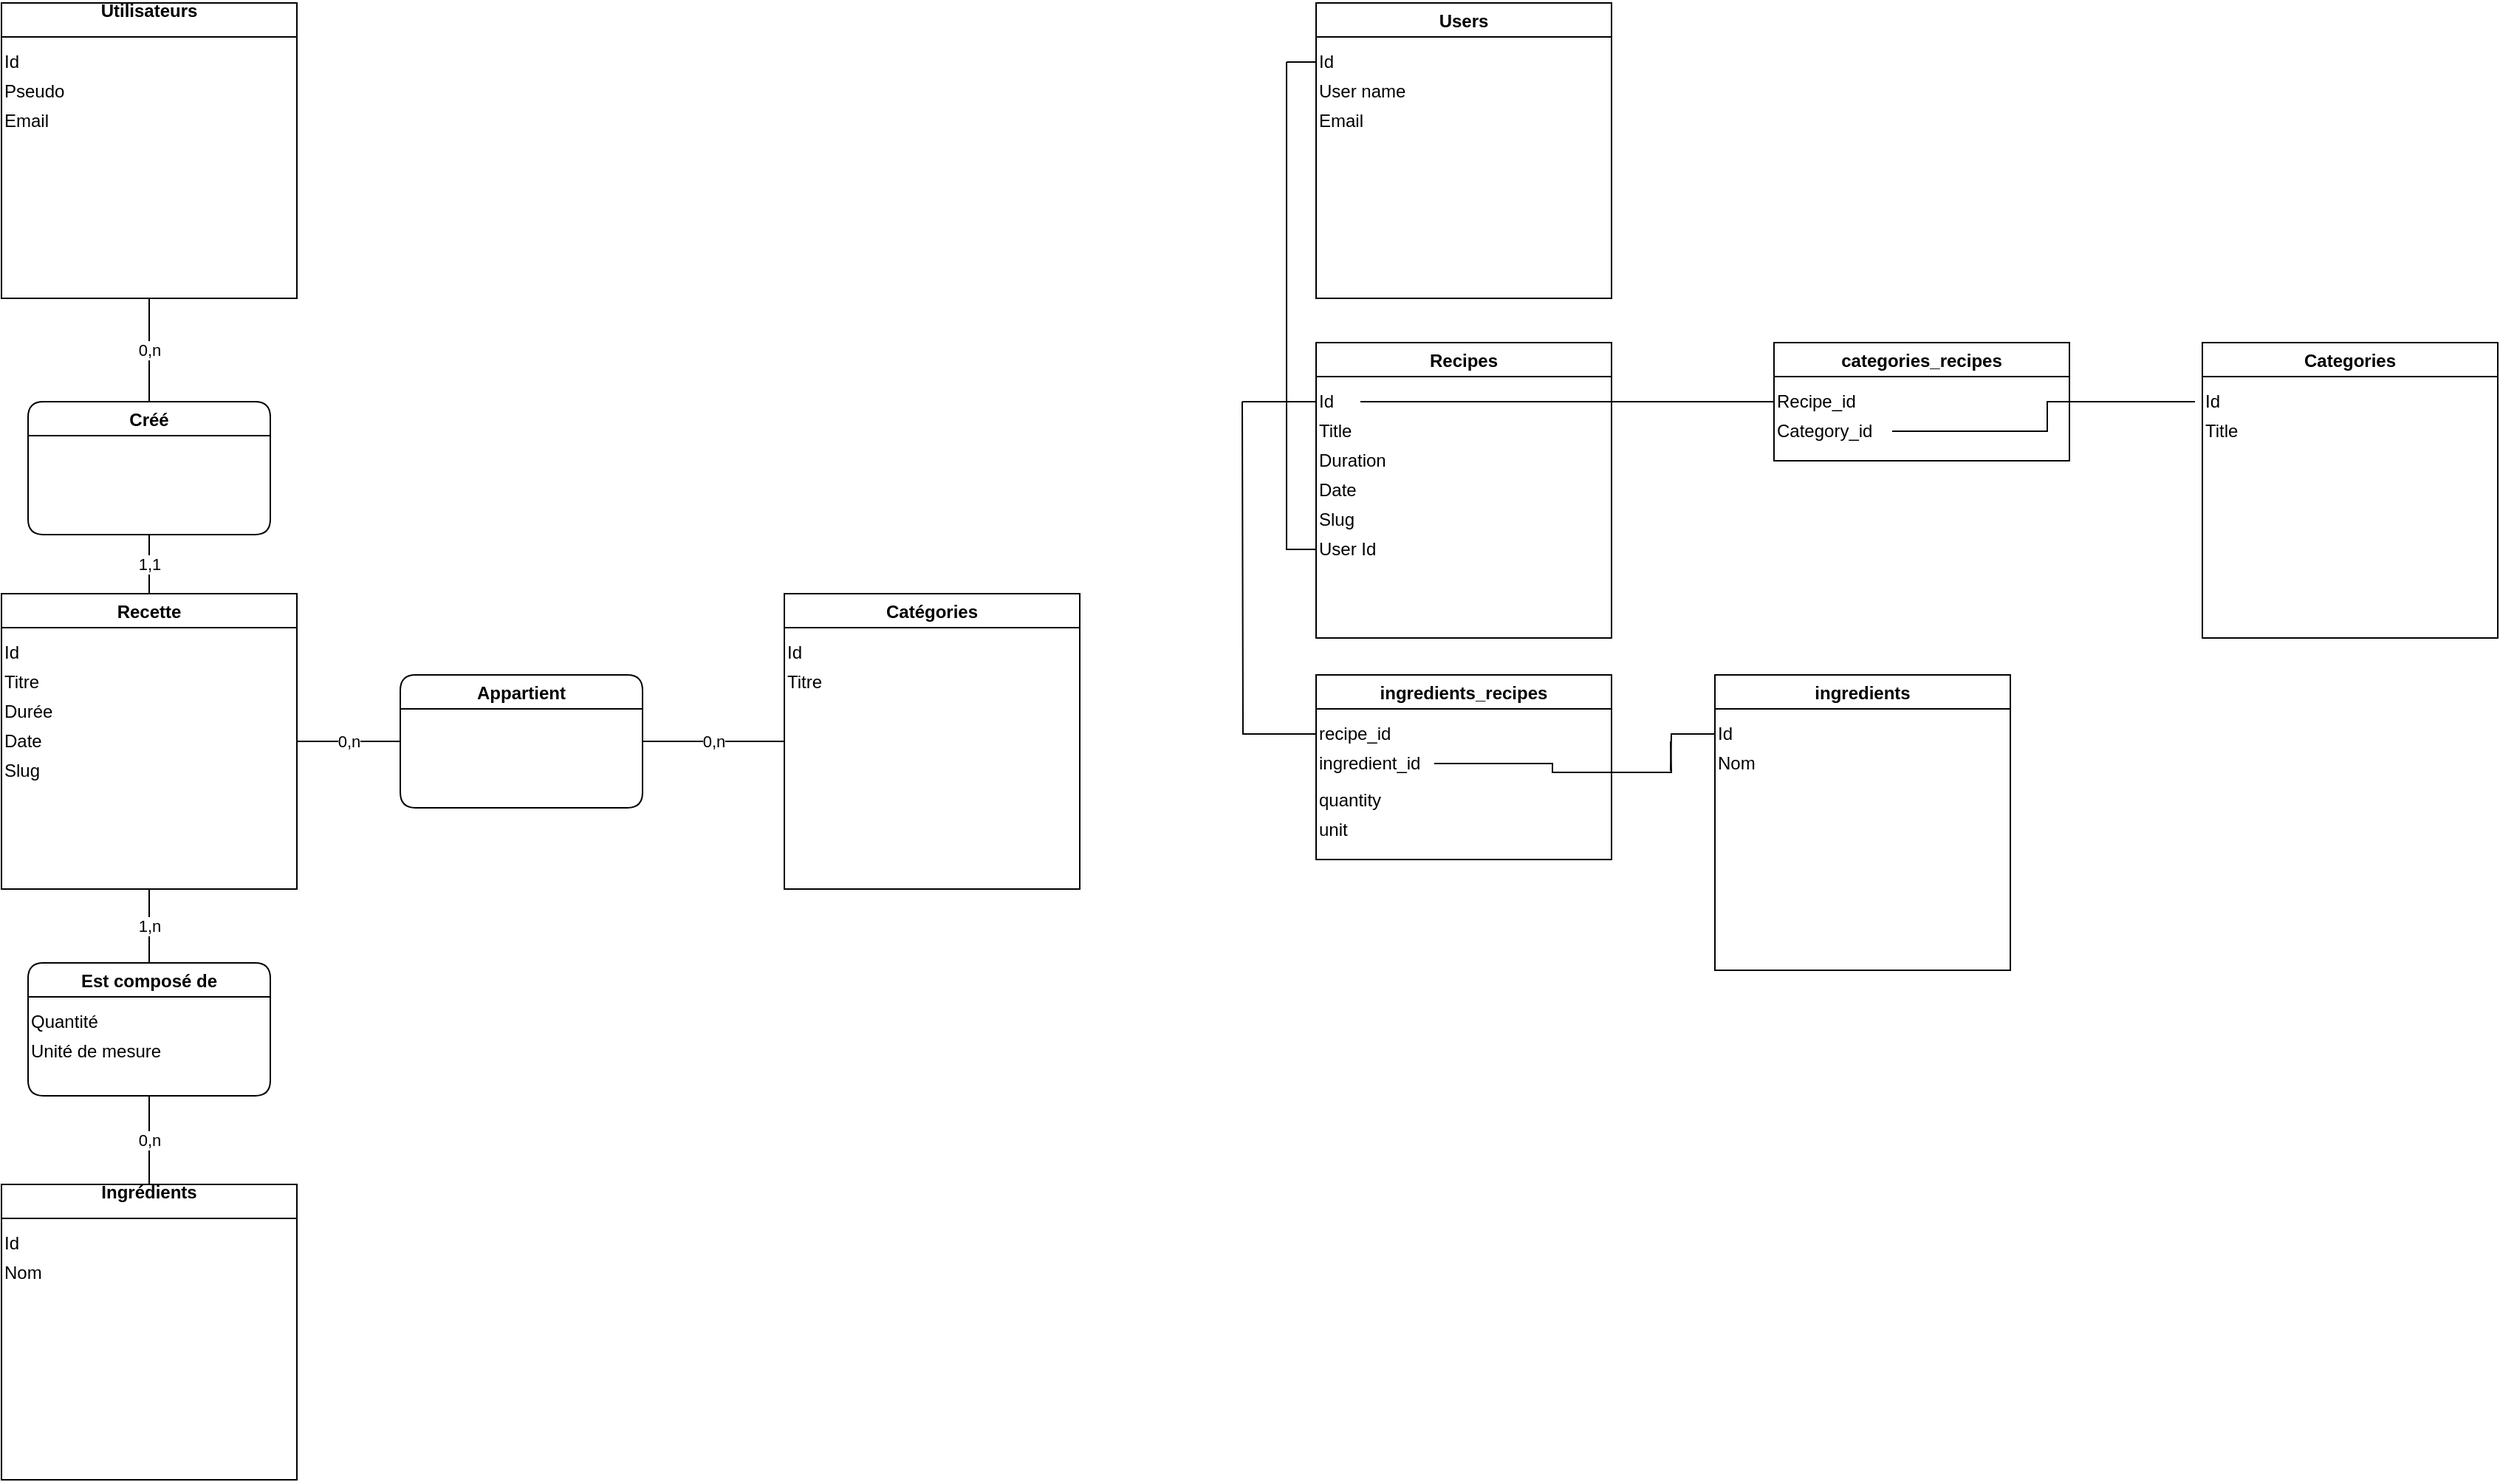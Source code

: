 <mxfile version="18.0.8" type="github">
  <diagram id="O6Nv9wqubsgpgyy-39nd" name="Page-1">
    <mxGraphModel dx="1350" dy="764" grid="1" gridSize="10" guides="1" tooltips="1" connect="1" arrows="1" fold="1" page="1" pageScale="1" pageWidth="1200" pageHeight="1600" math="0" shadow="0">
      <root>
        <mxCell id="0" />
        <mxCell id="1" parent="0" />
        <mxCell id="Jaxg7yXkG5QhrBYs5ORk-9" value="0,n" style="edgeStyle=orthogonalEdgeStyle;rounded=0;orthogonalLoop=1;jettySize=auto;html=1;entryX=0;entryY=0.5;entryDx=0;entryDy=0;startArrow=none;startFill=0;endArrow=none;endFill=0;" edge="1" parent="1" source="Jaxg7yXkG5QhrBYs5ORk-1" target="Jaxg7yXkG5QhrBYs5ORk-5">
          <mxGeometry relative="1" as="geometry" />
        </mxCell>
        <mxCell id="Jaxg7yXkG5QhrBYs5ORk-1" value="Recette" style="swimlane;" vertex="1" parent="1">
          <mxGeometry x="60" y="410" width="200" height="200" as="geometry" />
        </mxCell>
        <mxCell id="Jaxg7yXkG5QhrBYs5ORk-21" value="&lt;div align=&quot;left&quot;&gt;Titre&lt;/div&gt;" style="text;html=1;align=left;verticalAlign=middle;resizable=0;points=[];autosize=1;strokeColor=none;fillColor=none;" vertex="1" parent="Jaxg7yXkG5QhrBYs5ORk-1">
          <mxGeometry y="50" width="40" height="20" as="geometry" />
        </mxCell>
        <mxCell id="Jaxg7yXkG5QhrBYs5ORk-22" value="&lt;div align=&quot;left&quot;&gt;Durée&lt;/div&gt;" style="text;html=1;align=left;verticalAlign=middle;resizable=0;points=[];autosize=1;strokeColor=none;fillColor=none;" vertex="1" parent="Jaxg7yXkG5QhrBYs5ORk-1">
          <mxGeometry y="70" width="50" height="20" as="geometry" />
        </mxCell>
        <mxCell id="Jaxg7yXkG5QhrBYs5ORk-23" value="&lt;div align=&quot;left&quot;&gt;Date&lt;/div&gt;" style="text;html=1;align=left;verticalAlign=middle;resizable=0;points=[];autosize=1;strokeColor=none;fillColor=none;" vertex="1" parent="Jaxg7yXkG5QhrBYs5ORk-1">
          <mxGeometry y="90" width="40" height="20" as="geometry" />
        </mxCell>
        <mxCell id="Jaxg7yXkG5QhrBYs5ORk-24" value="&lt;div align=&quot;left&quot;&gt;Slug&lt;/div&gt;" style="text;html=1;align=left;verticalAlign=middle;resizable=0;points=[];autosize=1;strokeColor=none;fillColor=none;" vertex="1" parent="Jaxg7yXkG5QhrBYs5ORk-1">
          <mxGeometry y="110" width="40" height="20" as="geometry" />
        </mxCell>
        <mxCell id="Jaxg7yXkG5QhrBYs5ORk-30" value="&lt;div align=&quot;left&quot;&gt;Id&lt;/div&gt;" style="text;html=1;align=left;verticalAlign=middle;resizable=0;points=[];autosize=1;strokeColor=none;fillColor=none;" vertex="1" parent="Jaxg7yXkG5QhrBYs5ORk-1">
          <mxGeometry y="30" width="30" height="20" as="geometry" />
        </mxCell>
        <mxCell id="Jaxg7yXkG5QhrBYs5ORk-2" value="Catégories" style="swimlane;" vertex="1" parent="1">
          <mxGeometry x="590" y="410" width="200" height="200" as="geometry" />
        </mxCell>
        <mxCell id="Jaxg7yXkG5QhrBYs5ORk-28" value="&lt;div align=&quot;left&quot;&gt;Titre&lt;/div&gt;" style="text;html=1;align=left;verticalAlign=middle;resizable=0;points=[];autosize=1;strokeColor=none;fillColor=none;" vertex="1" parent="Jaxg7yXkG5QhrBYs5ORk-2">
          <mxGeometry y="50" width="40" height="20" as="geometry" />
        </mxCell>
        <mxCell id="Jaxg7yXkG5QhrBYs5ORk-31" value="&lt;div align=&quot;left&quot;&gt;Id&lt;/div&gt;" style="text;html=1;align=left;verticalAlign=middle;resizable=0;points=[];autosize=1;strokeColor=none;fillColor=none;" vertex="1" parent="Jaxg7yXkG5QhrBYs5ORk-2">
          <mxGeometry y="30" width="30" height="20" as="geometry" />
        </mxCell>
        <mxCell id="Jaxg7yXkG5QhrBYs5ORk-7" value="0,n" style="edgeStyle=orthogonalEdgeStyle;rounded=0;orthogonalLoop=1;jettySize=auto;html=1;exitX=1;exitY=0.5;exitDx=0;exitDy=0;entryX=0;entryY=0.5;entryDx=0;entryDy=0;startArrow=none;startFill=0;endArrow=none;endFill=0;" edge="1" parent="1" source="Jaxg7yXkG5QhrBYs5ORk-5" target="Jaxg7yXkG5QhrBYs5ORk-2">
          <mxGeometry relative="1" as="geometry">
            <mxPoint x="590" y="165" as="targetPoint" />
          </mxGeometry>
        </mxCell>
        <mxCell id="Jaxg7yXkG5QhrBYs5ORk-5" value="Appartient" style="swimlane;rounded=1;" vertex="1" parent="1">
          <mxGeometry x="330" y="465" width="164" height="90" as="geometry" />
        </mxCell>
        <mxCell id="Jaxg7yXkG5QhrBYs5ORk-10" value="Ingrédients&#xa;" style="swimlane;" vertex="1" parent="1">
          <mxGeometry x="60" y="810" width="200" height="200" as="geometry" />
        </mxCell>
        <mxCell id="Jaxg7yXkG5QhrBYs5ORk-25" value="&lt;div align=&quot;left&quot;&gt;Nom&lt;/div&gt;" style="text;html=1;align=left;verticalAlign=middle;resizable=0;points=[];autosize=1;strokeColor=none;fillColor=none;" vertex="1" parent="Jaxg7yXkG5QhrBYs5ORk-10">
          <mxGeometry y="50" width="40" height="20" as="geometry" />
        </mxCell>
        <mxCell id="Jaxg7yXkG5QhrBYs5ORk-32" value="&lt;div align=&quot;left&quot;&gt;Id&lt;/div&gt;" style="text;html=1;align=left;verticalAlign=middle;resizable=0;points=[];autosize=1;strokeColor=none;fillColor=none;" vertex="1" parent="Jaxg7yXkG5QhrBYs5ORk-10">
          <mxGeometry y="30" width="30" height="20" as="geometry" />
        </mxCell>
        <mxCell id="Jaxg7yXkG5QhrBYs5ORk-12" value="1,n" style="edgeStyle=orthogonalEdgeStyle;rounded=0;orthogonalLoop=1;jettySize=auto;html=1;exitX=0.5;exitY=0;exitDx=0;exitDy=0;entryX=0.5;entryY=1;entryDx=0;entryDy=0;startArrow=none;startFill=0;endArrow=none;endFill=0;" edge="1" parent="1" source="Jaxg7yXkG5QhrBYs5ORk-11" target="Jaxg7yXkG5QhrBYs5ORk-1">
          <mxGeometry relative="1" as="geometry" />
        </mxCell>
        <mxCell id="Jaxg7yXkG5QhrBYs5ORk-17" value="0,n" style="edgeStyle=orthogonalEdgeStyle;rounded=0;orthogonalLoop=1;jettySize=auto;html=1;startArrow=none;startFill=0;endArrow=none;endFill=0;" edge="1" parent="1" source="Jaxg7yXkG5QhrBYs5ORk-14" target="Jaxg7yXkG5QhrBYs5ORk-16">
          <mxGeometry relative="1" as="geometry" />
        </mxCell>
        <mxCell id="Jaxg7yXkG5QhrBYs5ORk-14" value="Utilisateurs&#xa;" style="swimlane;" vertex="1" parent="1">
          <mxGeometry x="60" y="10" width="200" height="200" as="geometry" />
        </mxCell>
        <mxCell id="Jaxg7yXkG5QhrBYs5ORk-19" value="&lt;div align=&quot;left&quot;&gt;Pseudo&lt;/div&gt;" style="text;html=1;align=left;verticalAlign=middle;resizable=0;points=[];autosize=1;strokeColor=none;fillColor=none;" vertex="1" parent="Jaxg7yXkG5QhrBYs5ORk-14">
          <mxGeometry y="50" width="60" height="20" as="geometry" />
        </mxCell>
        <mxCell id="Jaxg7yXkG5QhrBYs5ORk-20" value="&lt;div align=&quot;left&quot;&gt;Email&lt;/div&gt;" style="text;html=1;align=left;verticalAlign=middle;resizable=0;points=[];autosize=1;strokeColor=none;fillColor=none;" vertex="1" parent="Jaxg7yXkG5QhrBYs5ORk-14">
          <mxGeometry y="70" width="50" height="20" as="geometry" />
        </mxCell>
        <mxCell id="Jaxg7yXkG5QhrBYs5ORk-29" value="&lt;div align=&quot;left&quot;&gt;Id&lt;/div&gt;" style="text;html=1;align=left;verticalAlign=middle;resizable=0;points=[];autosize=1;strokeColor=none;fillColor=none;" vertex="1" parent="Jaxg7yXkG5QhrBYs5ORk-14">
          <mxGeometry y="30" width="30" height="20" as="geometry" />
        </mxCell>
        <mxCell id="Jaxg7yXkG5QhrBYs5ORk-11" value="Est composé de" style="swimlane;rounded=1;startSize=23;" vertex="1" parent="1">
          <mxGeometry x="78" y="660" width="164" height="90" as="geometry" />
        </mxCell>
        <mxCell id="Jaxg7yXkG5QhrBYs5ORk-26" value="&lt;div align=&quot;left&quot;&gt;Quantité&lt;/div&gt;" style="text;html=1;align=left;verticalAlign=middle;resizable=0;points=[];autosize=1;strokeColor=none;fillColor=none;" vertex="1" parent="Jaxg7yXkG5QhrBYs5ORk-11">
          <mxGeometry y="30" width="60" height="20" as="geometry" />
        </mxCell>
        <mxCell id="Jaxg7yXkG5QhrBYs5ORk-27" value="&lt;div align=&quot;left&quot;&gt;Unité de mesure&lt;br&gt;&lt;/div&gt;" style="text;html=1;align=left;verticalAlign=middle;resizable=0;points=[];autosize=1;strokeColor=none;fillColor=none;" vertex="1" parent="Jaxg7yXkG5QhrBYs5ORk-11">
          <mxGeometry y="50" width="100" height="20" as="geometry" />
        </mxCell>
        <mxCell id="Jaxg7yXkG5QhrBYs5ORk-15" value="0,n" style="edgeStyle=orthogonalEdgeStyle;rounded=0;orthogonalLoop=1;jettySize=auto;html=1;exitX=0.5;exitY=0;exitDx=0;exitDy=0;startArrow=none;startFill=0;endArrow=none;endFill=0;" edge="1" parent="1" source="Jaxg7yXkG5QhrBYs5ORk-10" target="Jaxg7yXkG5QhrBYs5ORk-11">
          <mxGeometry relative="1" as="geometry">
            <mxPoint x="160" y="370" as="targetPoint" />
            <mxPoint x="160" y="730" as="sourcePoint" />
          </mxGeometry>
        </mxCell>
        <mxCell id="Jaxg7yXkG5QhrBYs5ORk-18" value="1,1" style="edgeStyle=orthogonalEdgeStyle;rounded=0;orthogonalLoop=1;jettySize=auto;html=1;entryX=0.5;entryY=0;entryDx=0;entryDy=0;startArrow=none;startFill=0;endArrow=none;endFill=0;" edge="1" parent="1" source="Jaxg7yXkG5QhrBYs5ORk-16" target="Jaxg7yXkG5QhrBYs5ORk-1">
          <mxGeometry relative="1" as="geometry" />
        </mxCell>
        <mxCell id="Jaxg7yXkG5QhrBYs5ORk-16" value="Créé" style="swimlane;rounded=1;" vertex="1" parent="1">
          <mxGeometry x="78" y="280" width="164" height="90" as="geometry" />
        </mxCell>
        <mxCell id="Jaxg7yXkG5QhrBYs5ORk-33" value="Users" style="swimlane;" vertex="1" parent="1">
          <mxGeometry x="950" y="10" width="200" height="200" as="geometry" />
        </mxCell>
        <mxCell id="Jaxg7yXkG5QhrBYs5ORk-34" value="User name" style="text;html=1;align=left;verticalAlign=middle;resizable=0;points=[];autosize=1;strokeColor=none;fillColor=none;" vertex="1" parent="Jaxg7yXkG5QhrBYs5ORk-33">
          <mxGeometry y="50" width="70" height="20" as="geometry" />
        </mxCell>
        <mxCell id="Jaxg7yXkG5QhrBYs5ORk-35" value="&lt;div align=&quot;left&quot;&gt;Email&lt;/div&gt;" style="text;html=1;align=left;verticalAlign=middle;resizable=0;points=[];autosize=1;strokeColor=none;fillColor=none;" vertex="1" parent="Jaxg7yXkG5QhrBYs5ORk-33">
          <mxGeometry y="70" width="50" height="20" as="geometry" />
        </mxCell>
        <mxCell id="Jaxg7yXkG5QhrBYs5ORk-36" value="&lt;div align=&quot;left&quot;&gt;Id&lt;/div&gt;" style="text;html=1;align=left;verticalAlign=middle;resizable=0;points=[];autosize=1;strokeColor=none;fillColor=none;" vertex="1" parent="Jaxg7yXkG5QhrBYs5ORk-33">
          <mxGeometry y="30" width="30" height="20" as="geometry" />
        </mxCell>
        <mxCell id="Jaxg7yXkG5QhrBYs5ORk-37" value="Recipes" style="swimlane;" vertex="1" parent="1">
          <mxGeometry x="950" y="240" width="200" height="200" as="geometry" />
        </mxCell>
        <mxCell id="Jaxg7yXkG5QhrBYs5ORk-38" value="Title" style="text;html=1;align=left;verticalAlign=middle;resizable=0;points=[];autosize=1;strokeColor=none;fillColor=none;" vertex="1" parent="Jaxg7yXkG5QhrBYs5ORk-37">
          <mxGeometry y="50" width="40" height="20" as="geometry" />
        </mxCell>
        <mxCell id="Jaxg7yXkG5QhrBYs5ORk-39" value="Duration" style="text;html=1;align=left;verticalAlign=middle;resizable=0;points=[];autosize=1;strokeColor=none;fillColor=none;" vertex="1" parent="Jaxg7yXkG5QhrBYs5ORk-37">
          <mxGeometry y="70" width="60" height="20" as="geometry" />
        </mxCell>
        <mxCell id="Jaxg7yXkG5QhrBYs5ORk-40" value="&lt;div align=&quot;left&quot;&gt;Date&lt;/div&gt;" style="text;html=1;align=left;verticalAlign=middle;resizable=0;points=[];autosize=1;strokeColor=none;fillColor=none;" vertex="1" parent="Jaxg7yXkG5QhrBYs5ORk-37">
          <mxGeometry y="90" width="40" height="20" as="geometry" />
        </mxCell>
        <mxCell id="Jaxg7yXkG5QhrBYs5ORk-41" value="&lt;div align=&quot;left&quot;&gt;Slug&lt;/div&gt;" style="text;html=1;align=left;verticalAlign=middle;resizable=0;points=[];autosize=1;strokeColor=none;fillColor=none;" vertex="1" parent="Jaxg7yXkG5QhrBYs5ORk-37">
          <mxGeometry y="110" width="40" height="20" as="geometry" />
        </mxCell>
        <mxCell id="Jaxg7yXkG5QhrBYs5ORk-42" value="&lt;div align=&quot;left&quot;&gt;Id&lt;/div&gt;" style="text;html=1;align=left;verticalAlign=middle;resizable=0;points=[];autosize=1;strokeColor=none;fillColor=none;" vertex="1" parent="Jaxg7yXkG5QhrBYs5ORk-37">
          <mxGeometry y="30" width="30" height="20" as="geometry" />
        </mxCell>
        <mxCell id="Jaxg7yXkG5QhrBYs5ORk-49" value="&lt;div&gt;User Id&lt;/div&gt;" style="text;html=1;align=left;verticalAlign=middle;resizable=0;points=[];autosize=1;strokeColor=none;fillColor=none;" vertex="1" parent="Jaxg7yXkG5QhrBYs5ORk-37">
          <mxGeometry y="130" width="50" height="20" as="geometry" />
        </mxCell>
        <mxCell id="Jaxg7yXkG5QhrBYs5ORk-43" value="ingredients_recipes" style="swimlane;" vertex="1" parent="1">
          <mxGeometry x="950" y="465" width="200" height="125" as="geometry" />
        </mxCell>
        <mxCell id="Jaxg7yXkG5QhrBYs5ORk-44" value="ingredient_id" style="text;html=1;align=left;verticalAlign=middle;resizable=0;points=[];autosize=1;strokeColor=none;fillColor=none;" vertex="1" parent="Jaxg7yXkG5QhrBYs5ORk-43">
          <mxGeometry y="50" width="80" height="20" as="geometry" />
        </mxCell>
        <mxCell id="Jaxg7yXkG5QhrBYs5ORk-45" value="recipe_id" style="text;html=1;align=left;verticalAlign=middle;resizable=0;points=[];autosize=1;strokeColor=none;fillColor=none;" vertex="1" parent="Jaxg7yXkG5QhrBYs5ORk-43">
          <mxGeometry y="30" width="60" height="20" as="geometry" />
        </mxCell>
        <mxCell id="Jaxg7yXkG5QhrBYs5ORk-65" value="&lt;div align=&quot;left&quot;&gt;quantity&lt;/div&gt;" style="text;html=1;align=left;verticalAlign=middle;resizable=0;points=[];autosize=1;strokeColor=none;fillColor=none;" vertex="1" parent="Jaxg7yXkG5QhrBYs5ORk-43">
          <mxGeometry y="75" width="60" height="20" as="geometry" />
        </mxCell>
        <mxCell id="Jaxg7yXkG5QhrBYs5ORk-66" value="&lt;div align=&quot;left&quot;&gt;unit&lt;/div&gt;" style="text;html=1;align=left;verticalAlign=middle;resizable=0;points=[];autosize=1;strokeColor=none;fillColor=none;" vertex="1" parent="Jaxg7yXkG5QhrBYs5ORk-43">
          <mxGeometry y="95" width="30" height="20" as="geometry" />
        </mxCell>
        <mxCell id="Jaxg7yXkG5QhrBYs5ORk-46" value="Categories" style="swimlane;" vertex="1" parent="1">
          <mxGeometry x="1550" y="240" width="200" height="200" as="geometry" />
        </mxCell>
        <mxCell id="Jaxg7yXkG5QhrBYs5ORk-47" value="Title" style="text;html=1;align=left;verticalAlign=middle;resizable=0;points=[];autosize=1;strokeColor=none;fillColor=none;" vertex="1" parent="Jaxg7yXkG5QhrBYs5ORk-46">
          <mxGeometry y="50" width="40" height="20" as="geometry" />
        </mxCell>
        <mxCell id="Jaxg7yXkG5QhrBYs5ORk-48" value="&lt;div align=&quot;left&quot;&gt;Id&lt;/div&gt;" style="text;html=1;align=left;verticalAlign=middle;resizable=0;points=[];autosize=1;strokeColor=none;fillColor=none;" vertex="1" parent="Jaxg7yXkG5QhrBYs5ORk-46">
          <mxGeometry y="30" width="30" height="20" as="geometry" />
        </mxCell>
        <mxCell id="Jaxg7yXkG5QhrBYs5ORk-52" value="categories_recipes" style="swimlane;" vertex="1" parent="1">
          <mxGeometry x="1260" y="240" width="200" height="80" as="geometry" />
        </mxCell>
        <mxCell id="Jaxg7yXkG5QhrBYs5ORk-53" value="Category_id" style="text;html=1;align=left;verticalAlign=middle;resizable=0;points=[];autosize=1;strokeColor=none;fillColor=none;" vertex="1" parent="Jaxg7yXkG5QhrBYs5ORk-52">
          <mxGeometry y="50" width="80" height="20" as="geometry" />
        </mxCell>
        <mxCell id="Jaxg7yXkG5QhrBYs5ORk-57" value="Recipe_id" style="text;html=1;align=left;verticalAlign=middle;resizable=0;points=[];autosize=1;strokeColor=none;fillColor=none;" vertex="1" parent="Jaxg7yXkG5QhrBYs5ORk-52">
          <mxGeometry y="30" width="70" height="20" as="geometry" />
        </mxCell>
        <mxCell id="Jaxg7yXkG5QhrBYs5ORk-59" style="edgeStyle=orthogonalEdgeStyle;rounded=0;orthogonalLoop=1;jettySize=auto;html=1;startArrow=none;startFill=0;endArrow=none;endFill=0;" edge="1" parent="1" source="Jaxg7yXkG5QhrBYs5ORk-57" target="Jaxg7yXkG5QhrBYs5ORk-42">
          <mxGeometry relative="1" as="geometry" />
        </mxCell>
        <mxCell id="Jaxg7yXkG5QhrBYs5ORk-60" style="edgeStyle=orthogonalEdgeStyle;rounded=0;orthogonalLoop=1;jettySize=auto;html=1;entryX=-0.167;entryY=0.5;entryDx=0;entryDy=0;entryPerimeter=0;startArrow=none;startFill=0;endArrow=none;endFill=0;" edge="1" parent="1" source="Jaxg7yXkG5QhrBYs5ORk-53" target="Jaxg7yXkG5QhrBYs5ORk-48">
          <mxGeometry relative="1" as="geometry" />
        </mxCell>
        <mxCell id="Jaxg7yXkG5QhrBYs5ORk-62" value="ingredients" style="swimlane;" vertex="1" parent="1">
          <mxGeometry x="1220" y="465" width="200" height="200" as="geometry" />
        </mxCell>
        <mxCell id="Jaxg7yXkG5QhrBYs5ORk-63" value="&lt;div align=&quot;left&quot;&gt;Nom&lt;/div&gt;" style="text;html=1;align=left;verticalAlign=middle;resizable=0;points=[];autosize=1;strokeColor=none;fillColor=none;" vertex="1" parent="Jaxg7yXkG5QhrBYs5ORk-62">
          <mxGeometry y="50" width="40" height="20" as="geometry" />
        </mxCell>
        <mxCell id="Jaxg7yXkG5QhrBYs5ORk-64" value="&lt;div align=&quot;left&quot;&gt;Id&lt;/div&gt;" style="text;html=1;align=left;verticalAlign=middle;resizable=0;points=[];autosize=1;strokeColor=none;fillColor=none;" vertex="1" parent="Jaxg7yXkG5QhrBYs5ORk-62">
          <mxGeometry y="30" width="30" height="20" as="geometry" />
        </mxCell>
        <mxCell id="Jaxg7yXkG5QhrBYs5ORk-67" style="edgeStyle=orthogonalEdgeStyle;rounded=0;orthogonalLoop=1;jettySize=auto;html=1;startArrow=none;startFill=0;endArrow=none;endFill=0;" edge="1" parent="1" source="Jaxg7yXkG5QhrBYs5ORk-49">
          <mxGeometry relative="1" as="geometry">
            <mxPoint x="930" y="50" as="targetPoint" />
          </mxGeometry>
        </mxCell>
        <mxCell id="Jaxg7yXkG5QhrBYs5ORk-68" style="edgeStyle=orthogonalEdgeStyle;rounded=0;orthogonalLoop=1;jettySize=auto;html=1;startArrow=none;startFill=0;endArrow=none;endFill=0;" edge="1" parent="1" source="Jaxg7yXkG5QhrBYs5ORk-36">
          <mxGeometry relative="1" as="geometry">
            <mxPoint x="930" y="50" as="targetPoint" />
          </mxGeometry>
        </mxCell>
        <mxCell id="Jaxg7yXkG5QhrBYs5ORk-69" style="edgeStyle=orthogonalEdgeStyle;rounded=0;orthogonalLoop=1;jettySize=auto;html=1;startArrow=none;startFill=0;endArrow=none;endFill=0;" edge="1" parent="1" source="Jaxg7yXkG5QhrBYs5ORk-45">
          <mxGeometry relative="1" as="geometry">
            <mxPoint x="900" y="280" as="targetPoint" />
          </mxGeometry>
        </mxCell>
        <mxCell id="Jaxg7yXkG5QhrBYs5ORk-70" style="edgeStyle=orthogonalEdgeStyle;rounded=0;orthogonalLoop=1;jettySize=auto;html=1;startArrow=none;startFill=0;endArrow=none;endFill=0;" edge="1" parent="1" source="Jaxg7yXkG5QhrBYs5ORk-42">
          <mxGeometry relative="1" as="geometry">
            <mxPoint x="900" y="280" as="targetPoint" />
          </mxGeometry>
        </mxCell>
        <mxCell id="Jaxg7yXkG5QhrBYs5ORk-72" style="edgeStyle=orthogonalEdgeStyle;rounded=0;orthogonalLoop=1;jettySize=auto;html=1;startArrow=none;startFill=0;endArrow=none;endFill=0;" edge="1" parent="1" source="Jaxg7yXkG5QhrBYs5ORk-64">
          <mxGeometry relative="1" as="geometry">
            <mxPoint x="1190" y="530" as="targetPoint" />
          </mxGeometry>
        </mxCell>
        <mxCell id="Jaxg7yXkG5QhrBYs5ORk-73" style="edgeStyle=orthogonalEdgeStyle;rounded=0;orthogonalLoop=1;jettySize=auto;html=1;startArrow=none;startFill=0;endArrow=none;endFill=0;" edge="1" parent="1" source="Jaxg7yXkG5QhrBYs5ORk-44">
          <mxGeometry relative="1" as="geometry">
            <mxPoint x="1190" y="510" as="targetPoint" />
          </mxGeometry>
        </mxCell>
      </root>
    </mxGraphModel>
  </diagram>
</mxfile>
